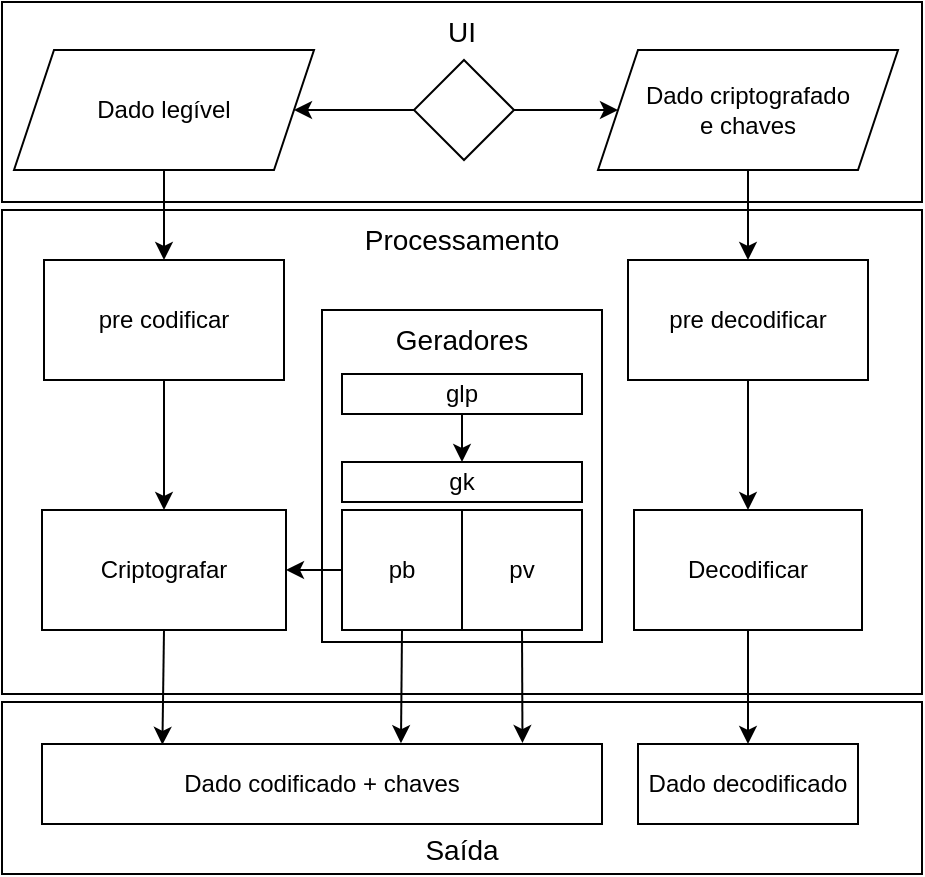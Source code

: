 <mxfile version="13.6.2" type="device"><diagram id="ZgJYvAKePHgJENaf2G8T" name="Page-1"><mxGraphModel dx="723" dy="432" grid="1" gridSize="10" guides="1" tooltips="1" connect="1" arrows="1" fold="1" page="1" pageScale="1" pageWidth="827" pageHeight="1169" math="0" shadow="0"><root><mxCell id="0"/><mxCell id="1" parent="0"/><mxCell id="DAGMYoA9CPiiLYI77CPR-61" value="&lt;font face=&quot;Helvetica&quot; style=&quot;font-size: 14px;&quot;&gt;Processamento&lt;br style=&quot;font-size: 14px;&quot;&gt;&lt;/font&gt;" style="rounded=0;whiteSpace=wrap;html=1;fillColor=none;fontFamily=Comic Sans MS;verticalAlign=top;fontSize=14;" vertex="1" parent="1"><mxGeometry x="260" y="220" width="460" height="242" as="geometry"/></mxCell><mxCell id="DAGMYoA9CPiiLYI77CPR-4" value="Geradores" style="rounded=0;whiteSpace=wrap;html=1;verticalAlign=top;fontSize=14;" vertex="1" parent="1"><mxGeometry x="420" y="270" width="140" height="166" as="geometry"/></mxCell><mxCell id="DAGMYoA9CPiiLYI77CPR-1" value="gk" style="rounded=0;whiteSpace=wrap;html=1;" vertex="1" parent="1"><mxGeometry x="430" y="346" width="120" height="20" as="geometry"/></mxCell><mxCell id="DAGMYoA9CPiiLYI77CPR-38" value="" style="edgeStyle=orthogonalEdgeStyle;rounded=0;orthogonalLoop=1;jettySize=auto;html=1;" edge="1" parent="1" source="DAGMYoA9CPiiLYI77CPR-2" target="DAGMYoA9CPiiLYI77CPR-10"><mxGeometry relative="1" as="geometry"/></mxCell><mxCell id="DAGMYoA9CPiiLYI77CPR-2" value="pb" style="rounded=0;whiteSpace=wrap;html=1;" vertex="1" parent="1"><mxGeometry x="430" y="370" width="60" height="60" as="geometry"/></mxCell><mxCell id="DAGMYoA9CPiiLYI77CPR-3" value="pv" style="rounded=0;whiteSpace=wrap;html=1;" vertex="1" parent="1"><mxGeometry x="490" y="370" width="60" height="60" as="geometry"/></mxCell><mxCell id="DAGMYoA9CPiiLYI77CPR-6" value="UI" style="rounded=0;whiteSpace=wrap;html=1;verticalAlign=top;fontSize=14;" vertex="1" parent="1"><mxGeometry x="260" y="116" width="460" height="100" as="geometry"/></mxCell><mxCell id="DAGMYoA9CPiiLYI77CPR-31" value="" style="edgeStyle=orthogonalEdgeStyle;rounded=0;orthogonalLoop=1;jettySize=auto;html=1;" edge="1" parent="1" source="DAGMYoA9CPiiLYI77CPR-8" target="DAGMYoA9CPiiLYI77CPR-10"><mxGeometry relative="1" as="geometry"/></mxCell><mxCell id="DAGMYoA9CPiiLYI77CPR-8" value="pre codificar" style="rounded=0;whiteSpace=wrap;html=1;" vertex="1" parent="1"><mxGeometry x="281" y="245" width="120" height="60" as="geometry"/></mxCell><mxCell id="DAGMYoA9CPiiLYI77CPR-10" value="Criptografar" style="rounded=0;whiteSpace=wrap;html=1;" vertex="1" parent="1"><mxGeometry x="280" y="370" width="122" height="60" as="geometry"/></mxCell><mxCell id="DAGMYoA9CPiiLYI77CPR-18" value="" style="edgeStyle=orthogonalEdgeStyle;rounded=0;orthogonalLoop=1;jettySize=auto;html=1;" edge="1" parent="1" source="DAGMYoA9CPiiLYI77CPR-13" target="DAGMYoA9CPiiLYI77CPR-17"><mxGeometry relative="1" as="geometry"/></mxCell><mxCell id="DAGMYoA9CPiiLYI77CPR-19" value="" style="edgeStyle=orthogonalEdgeStyle;rounded=0;orthogonalLoop=1;jettySize=auto;html=1;" edge="1" parent="1" source="DAGMYoA9CPiiLYI77CPR-13" target="DAGMYoA9CPiiLYI77CPR-16"><mxGeometry relative="1" as="geometry"/></mxCell><mxCell id="DAGMYoA9CPiiLYI77CPR-13" value="" style="rhombus;whiteSpace=wrap;html=1;" vertex="1" parent="1"><mxGeometry x="466" y="145" width="50" height="50" as="geometry"/></mxCell><mxCell id="DAGMYoA9CPiiLYI77CPR-22" value="" style="edgeStyle=orthogonalEdgeStyle;rounded=0;orthogonalLoop=1;jettySize=auto;html=1;" edge="1" parent="1" source="DAGMYoA9CPiiLYI77CPR-16" target="DAGMYoA9CPiiLYI77CPR-21"><mxGeometry relative="1" as="geometry"/></mxCell><mxCell id="DAGMYoA9CPiiLYI77CPR-16" value="Dado criptografado &lt;br&gt;e chaves" style="shape=parallelogram;perimeter=parallelogramPerimeter;whiteSpace=wrap;html=1;fixedSize=1;" vertex="1" parent="1"><mxGeometry x="558" y="140" width="150" height="60" as="geometry"/></mxCell><mxCell id="DAGMYoA9CPiiLYI77CPR-20" value="" style="edgeStyle=orthogonalEdgeStyle;rounded=0;orthogonalLoop=1;jettySize=auto;html=1;" edge="1" parent="1" source="DAGMYoA9CPiiLYI77CPR-17" target="DAGMYoA9CPiiLYI77CPR-8"><mxGeometry relative="1" as="geometry"/></mxCell><mxCell id="DAGMYoA9CPiiLYI77CPR-17" value="Dado legível" style="shape=parallelogram;perimeter=parallelogramPerimeter;whiteSpace=wrap;html=1;fixedSize=1;" vertex="1" parent="1"><mxGeometry x="266" y="140" width="150" height="60" as="geometry"/></mxCell><mxCell id="DAGMYoA9CPiiLYI77CPR-37" value="" style="edgeStyle=orthogonalEdgeStyle;rounded=0;orthogonalLoop=1;jettySize=auto;html=1;" edge="1" parent="1" source="DAGMYoA9CPiiLYI77CPR-21" target="DAGMYoA9CPiiLYI77CPR-23"><mxGeometry relative="1" as="geometry"/></mxCell><mxCell id="DAGMYoA9CPiiLYI77CPR-21" value="pre decodificar" style="rounded=0;whiteSpace=wrap;html=1;" vertex="1" parent="1"><mxGeometry x="573" y="245" width="120" height="60" as="geometry"/></mxCell><mxCell id="DAGMYoA9CPiiLYI77CPR-23" value="Decodificar" style="rounded=0;whiteSpace=wrap;html=1;" vertex="1" parent="1"><mxGeometry x="576" y="370" width="114" height="60" as="geometry"/></mxCell><mxCell id="DAGMYoA9CPiiLYI77CPR-40" value="glp" style="rounded=0;whiteSpace=wrap;html=1;" vertex="1" parent="1"><mxGeometry x="430" y="302" width="120" height="20" as="geometry"/></mxCell><mxCell id="DAGMYoA9CPiiLYI77CPR-44" value="" style="endArrow=classic;html=1;exitX=0.5;exitY=1;exitDx=0;exitDy=0;" edge="1" parent="1" source="DAGMYoA9CPiiLYI77CPR-40" target="DAGMYoA9CPiiLYI77CPR-1"><mxGeometry width="50" height="50" relative="1" as="geometry"><mxPoint x="460" y="370" as="sourcePoint"/><mxPoint x="510" y="320" as="targetPoint"/></mxGeometry></mxCell><mxCell id="DAGMYoA9CPiiLYI77CPR-45" value="&lt;font face=&quot;Helvetica&quot;&gt;Dado codificado + chaves&lt;/font&gt;" style="rounded=0;whiteSpace=wrap;html=1;fontFamily=Comic Sans MS;fillColor=none;" vertex="1" parent="1"><mxGeometry x="280" y="487" width="280" height="40" as="geometry"/></mxCell><mxCell id="DAGMYoA9CPiiLYI77CPR-47" value="&lt;font face=&quot;Helvetica&quot;&gt;Dado decodificado&lt;/font&gt;" style="rounded=0;whiteSpace=wrap;html=1;fontFamily=Comic Sans MS;fillColor=none;" vertex="1" parent="1"><mxGeometry x="578" y="487" width="110" height="40" as="geometry"/></mxCell><mxCell id="DAGMYoA9CPiiLYI77CPR-48" value="" style="endArrow=classic;html=1;fontFamily=Comic Sans MS;exitX=0.5;exitY=1;exitDx=0;exitDy=0;entryX=0.215;entryY=0.01;entryDx=0;entryDy=0;entryPerimeter=0;" edge="1" parent="1" source="DAGMYoA9CPiiLYI77CPR-10" target="DAGMYoA9CPiiLYI77CPR-45"><mxGeometry width="50" height="50" relative="1" as="geometry"><mxPoint x="460" y="440" as="sourcePoint"/><mxPoint x="510" y="390" as="targetPoint"/></mxGeometry></mxCell><mxCell id="DAGMYoA9CPiiLYI77CPR-49" value="" style="endArrow=classic;html=1;fontFamily=Comic Sans MS;exitX=0.5;exitY=1;exitDx=0;exitDy=0;entryX=0.5;entryY=0;entryDx=0;entryDy=0;" edge="1" parent="1" source="DAGMYoA9CPiiLYI77CPR-23" target="DAGMYoA9CPiiLYI77CPR-47"><mxGeometry width="50" height="50" relative="1" as="geometry"><mxPoint x="460" y="440" as="sourcePoint"/><mxPoint x="510" y="390" as="targetPoint"/></mxGeometry></mxCell><mxCell id="DAGMYoA9CPiiLYI77CPR-58" value="" style="endArrow=classic;html=1;fontFamily=Comic Sans MS;exitX=0.5;exitY=1;exitDx=0;exitDy=0;entryX=0.641;entryY=-0.01;entryDx=0;entryDy=0;entryPerimeter=0;" edge="1" parent="1" source="DAGMYoA9CPiiLYI77CPR-2" target="DAGMYoA9CPiiLYI77CPR-45"><mxGeometry width="50" height="50" relative="1" as="geometry"><mxPoint x="410" y="450" as="sourcePoint"/><mxPoint x="470" y="500" as="targetPoint"/></mxGeometry></mxCell><mxCell id="DAGMYoA9CPiiLYI77CPR-59" value="" style="endArrow=classic;html=1;fontFamily=Comic Sans MS;exitX=0.5;exitY=1;exitDx=0;exitDy=0;entryX=0.858;entryY=-0.012;entryDx=0;entryDy=0;entryPerimeter=0;" edge="1" parent="1" source="DAGMYoA9CPiiLYI77CPR-3" target="DAGMYoA9CPiiLYI77CPR-45"><mxGeometry width="50" height="50" relative="1" as="geometry"><mxPoint x="450" y="460" as="sourcePoint"/><mxPoint x="500" y="410" as="targetPoint"/></mxGeometry></mxCell><mxCell id="DAGMYoA9CPiiLYI77CPR-62" value="&lt;font face=&quot;Helvetica&quot;&gt;Saída&lt;/font&gt;" style="rounded=0;whiteSpace=wrap;html=1;fillColor=none;fontFamily=Comic Sans MS;fontSize=14;verticalAlign=bottom;" vertex="1" parent="1"><mxGeometry x="260" y="466" width="460" height="86" as="geometry"/></mxCell></root></mxGraphModel></diagram></mxfile>
